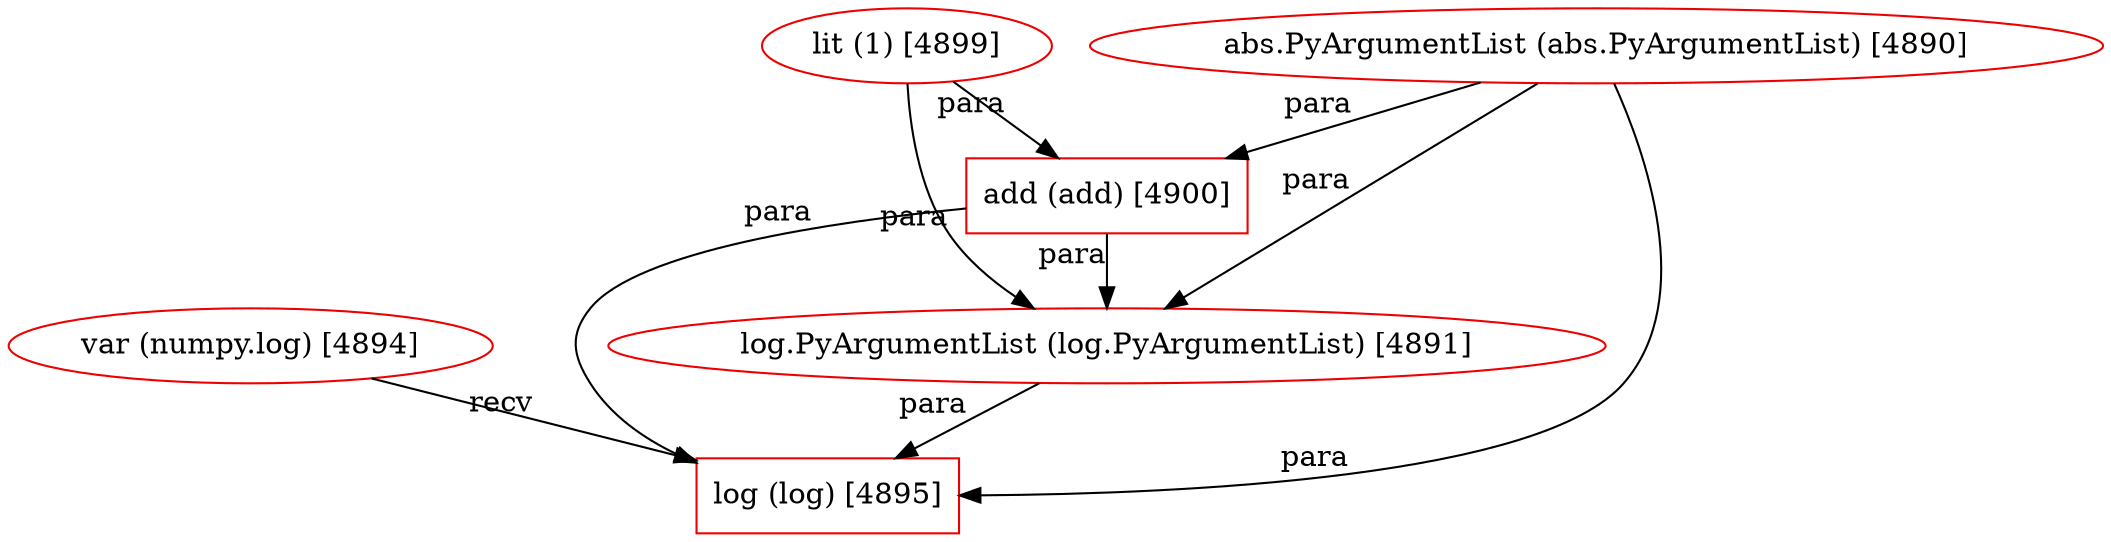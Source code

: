 digraph G {
  4895 [ metadata="" color="red2" shape="box" kind="func-call" label="log (log) [4895]" ];
  4894 [ metadata="" color="red2" shape="ellipse" kind="variable-usage" label="var (numpy.log) [4894]" ];
  4891 [ metadata="" color="red2" shape="ellipse" kind="null" label="log.PyArgumentList (log.PyArgumentList) [4891]" ];
  4899 [ metadata="" color="red2" shape="ellipse" kind="literal" label="lit (1) [4899]" ];
  4900 [ metadata="" color="red2" shape="box" kind="binary" label="add (add) [4900]" ];
  4890 [ metadata="" color="red2" shape="ellipse" kind="null" label="abs.PyArgumentList (abs.PyArgumentList) [4890]" ];
  4894 -> 4895 [ from_closure="null" xlabel="recv" ];
  4891 -> 4895 [ from_closure="null" xlabel="para" ];
  4899 -> 4891 [ from_closure="null" xlabel="para" ];
  4899 -> 4900 [ from_closure="null" xlabel="para" ];
  4900 -> 4895 [ from_closure="null" xlabel="para" ];
  4900 -> 4891 [ from_closure="null" xlabel="para" ];
  4890 -> 4895 [ from_closure="null" xlabel="para" ];
  4890 -> 4891 [ from_closure="null" xlabel="para" ];
  4890 -> 4900 [ from_closure="null" xlabel="para" ];
}
